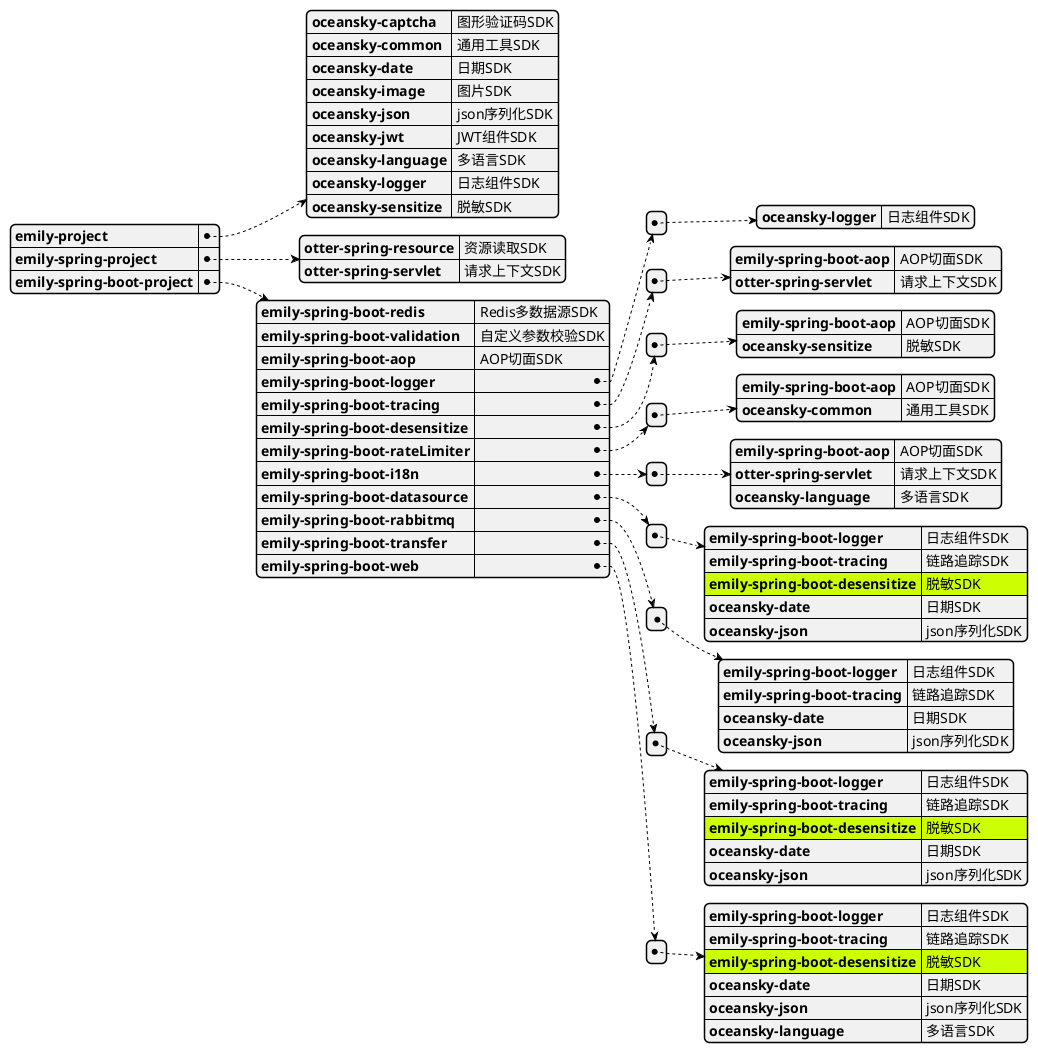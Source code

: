 @startjson
#highlight "emily-spring-boot-project" / "emily-spring-boot-datasource" / "0" /"emily-spring-boot-desensitize"
#highlight "emily-spring-boot-project" / "emily-spring-boot-transfer" / "0" /"emily-spring-boot-desensitize"
#highlight "emily-spring-boot-project" / "emily-spring-boot-web" / "0" /"emily-spring-boot-desensitize"
{
"emily-project":
  {
  "oceansky-captcha": "图形验证码SDK",
  "oceansky-common": "通用工具SDK",
  "oceansky-date": "日期SDK",
  "oceansky-image": "图片SDK",
  "oceansky-json": "json序列化SDK",
  "oceansky-jwt": "JWT组件SDK",
  "oceansky-language": "多语言SDK",
  "oceansky-logger":"日志组件SDK",
  "oceansky-sensitize":"脱敏SDK"
  },
"emily-spring-project":
 {
 "otter-spring-resource": "资源读取SDK",
 "otter-spring-servlet":"请求上下文SDK"
 },
"emily-spring-boot-project":
  {
  "emily-spring-boot-redis": "Redis多数据源SDK",
  "emily-spring-boot-validation": "自定义参数校验SDK",
  "emily-spring-boot-aop": "AOP切面SDK",
  "emily-spring-boot-logger": [{
        "oceansky-logger":"日志组件SDK"
  }],
  "emily-spring-boot-tracing": [{
        "emily-spring-boot-aop":"AOP切面SDK",
        "otter-spring-servlet":"请求上下文SDK"
  }],
  "emily-spring-boot-desensitize": [{
        "emily-spring-boot-aop":"AOP切面SDK",
        "oceansky-sensitize":"脱敏SDK"
  }],
  "emily-spring-boot-rateLimiter": [{
        "emily-spring-boot-aop":"AOP切面SDK",
        "oceansky-common":"通用工具SDK"
  }],
  "emily-spring-boot-i18n": [{
        "emily-spring-boot-aop":"AOP切面SDK",
        "otter-spring-servlet":"请求上下文SDK",
        "oceansky-language":"多语言SDK"
  }],
  "emily-spring-boot-datasource": [{
        "emily-spring-boot-logger":"日志组件SDK",
        "emily-spring-boot-tracing":"链路追踪SDK",
        "emily-spring-boot-desensitize":"脱敏SDK",
        "oceansky-date":"日期SDK",
        "oceansky-json":"json序列化SDK"
  }],
  "emily-spring-boot-rabbitmq": [{
        "emily-spring-boot-logger":"日志组件SDK",
        "emily-spring-boot-tracing":"链路追踪SDK",
        "oceansky-date":"日期SDK",
        "oceansky-json":"json序列化SDK"
  }],
  "emily-spring-boot-transfer": [{
          "emily-spring-boot-logger":"日志组件SDK",
          "emily-spring-boot-tracing":"链路追踪SDK",
          "emily-spring-boot-desensitize":"脱敏SDK",
          "oceansky-date":"日期SDK",
          "oceansky-json":"json序列化SDK"
  }],
  "emily-spring-boot-web": [{
           "emily-spring-boot-logger":"日志组件SDK",
           "emily-spring-boot-tracing":"链路追踪SDK",
           "emily-spring-boot-desensitize":"脱敏SDK",
           "oceansky-date":"日期SDK",
           "oceansky-json":"json序列化SDK",
           "oceansky-language":"多语言SDK"
  }]
  }
}
@endjson